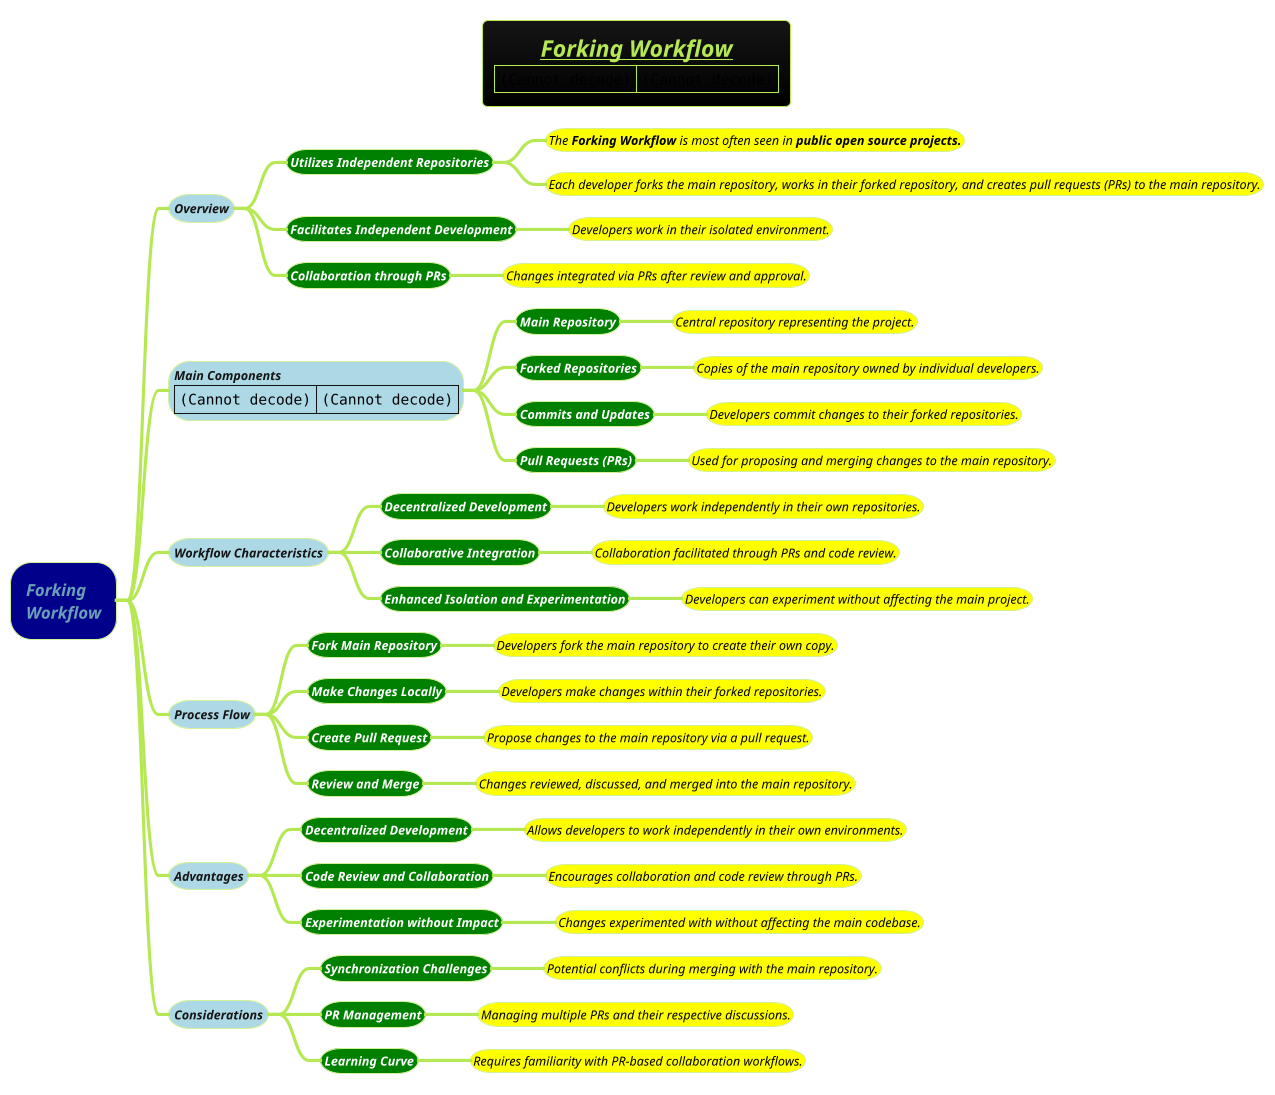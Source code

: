 @startmindmap
title =<i><b><u><size:18>Forking Workflow\n|<img:images/img_16.png{scale=1.3}>|<img:images/img_17.png{scale=1}>|
!theme hacker

*[#darkblue] <i>Forking \n<i>Workflow
**[#lightblue] <i><color #blac><size:12>Overview
***[#green] <b><i><color #white><size:12>Utilizes Independent Repositories
****[#yellow] <i><color #black><size:12>The **Forking Workflow** is most often seen in <b>public open source projects.
****[#yellow] <i><color #black><size:12>Each developer forks the main repository, works in their forked repository, and creates pull requests (PRs) to the main repository.
***[#green] <b><i><color #white><size:12>Facilitates Independent Development
****[#yellow] <i><color #black><size:12>Developers work in their isolated environment.
***[#green] <b><i><color #white><size:12>Collaboration through PRs
****[#yellow] <i><color #black><size:12>Changes integrated via PRs after review and approval.
**[#lightblue] <i><color #blac><size:12>Main Components\n|<img:images/img_16.png{scale=.65}>|<img:images/img_17.png{scale=.51}>|
***[#green] <b><i><color #white><size:12>Main Repository
****[#yellow] <i><color #black><size:12>Central repository representing the project.
***[#green] <b><i><color #white><size:12>Forked Repositories
****[#yellow] <i><color #black><size:12>Copies of the main repository owned by individual developers.
***[#green] <b><i><color #white><size:12>Commits and Updates
****[#yellow] <i><color #black><size:12>Developers commit changes to their forked repositories.
***[#green] <b><i><color #white><size:12>Pull Requests (PRs)
****[#yellow] <i><color #black><size:12>Used for proposing and merging changes to the main repository.
**[#lightblue] <i><color #blac><size:12>Workflow Characteristics
***[#green] <b><i><color #white><size:12>Decentralized Development
****[#yellow] <i><color #black><size:12>Developers work independently in their own repositories.
***[#green] <b><i><color #white><size:12>Collaborative Integration
****[#yellow] <i><color #black><size:12>Collaboration facilitated through PRs and code review.
***[#green] <b><i><color #white><size:12>Enhanced Isolation and Experimentation
****[#yellow] <i><color #black><size:12>Developers can experiment without affecting the main project.
**[#lightblue] <i><color #blac><size:12>Process Flow
***[#green] <b><i><color #white><size:12>Fork Main Repository
****[#yellow] <i><color #black><size:12>Developers fork the main repository to create their own copy.
***[#green] <b><i><color #white><size:12>Make Changes Locally
****[#yellow] <i><color #black><size:12>Developers make changes within their forked repositories.
***[#green] <b><i><color #white><size:12>Create Pull Request
****[#yellow] <i><color #black><size:12>Propose changes to the main repository via a pull request.
***[#green] <b><i><color #white><size:12>Review and Merge
****[#yellow] <i><color #black><size:12>Changes reviewed, discussed, and merged into the main repository.
**[#lightblue] <i><color #blac><size:12>Advantages
***[#green] <b><i><color #white><size:12>Decentralized Development
****[#yellow] <i><color #black><size:12>Allows developers to work independently in their own environments.
***[#green] <b><i><color #white><size:12>Code Review and Collaboration
****[#yellow] <i><color #black><size:12>Encourages collaboration and code review through PRs.
***[#green] <b><i><color #white><size:12>Experimentation without Impact
****[#yellow] <i><color #black><size:12>Changes experimented with without affecting the main codebase.
**[#lightblue] <i><color #blac><size:12>Considerations
***[#green] <b><i><color #white><size:12>Synchronization Challenges
****[#yellow] <i><color #black><size:12>Potential conflicts during merging with the main repository.
***[#green] <b><i><color #white><size:12>PR Management
****[#yellow] <i><color #black><size:12>Managing multiple PRs and their respective discussions.
***[#green] <b><i><color #white><size:12>Learning Curve
****[#yellow] <i><color #black><size:12>Requires familiarity with PR-based collaboration workflows.
@endmindmap
